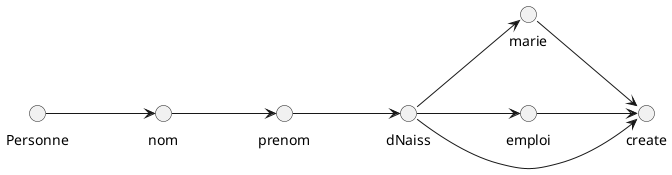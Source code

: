 @startuml

left to right direction
circle Personne
circle nom
circle prenom
circle dNaiss
circle marie
circle emploi
circle create
Personne --> nom
nom --> prenom
prenom --> dNaiss
dNaiss --> marie
dNaiss --> emploi
dNaiss --> create
marie --> create
emploi --> create

@enduml

